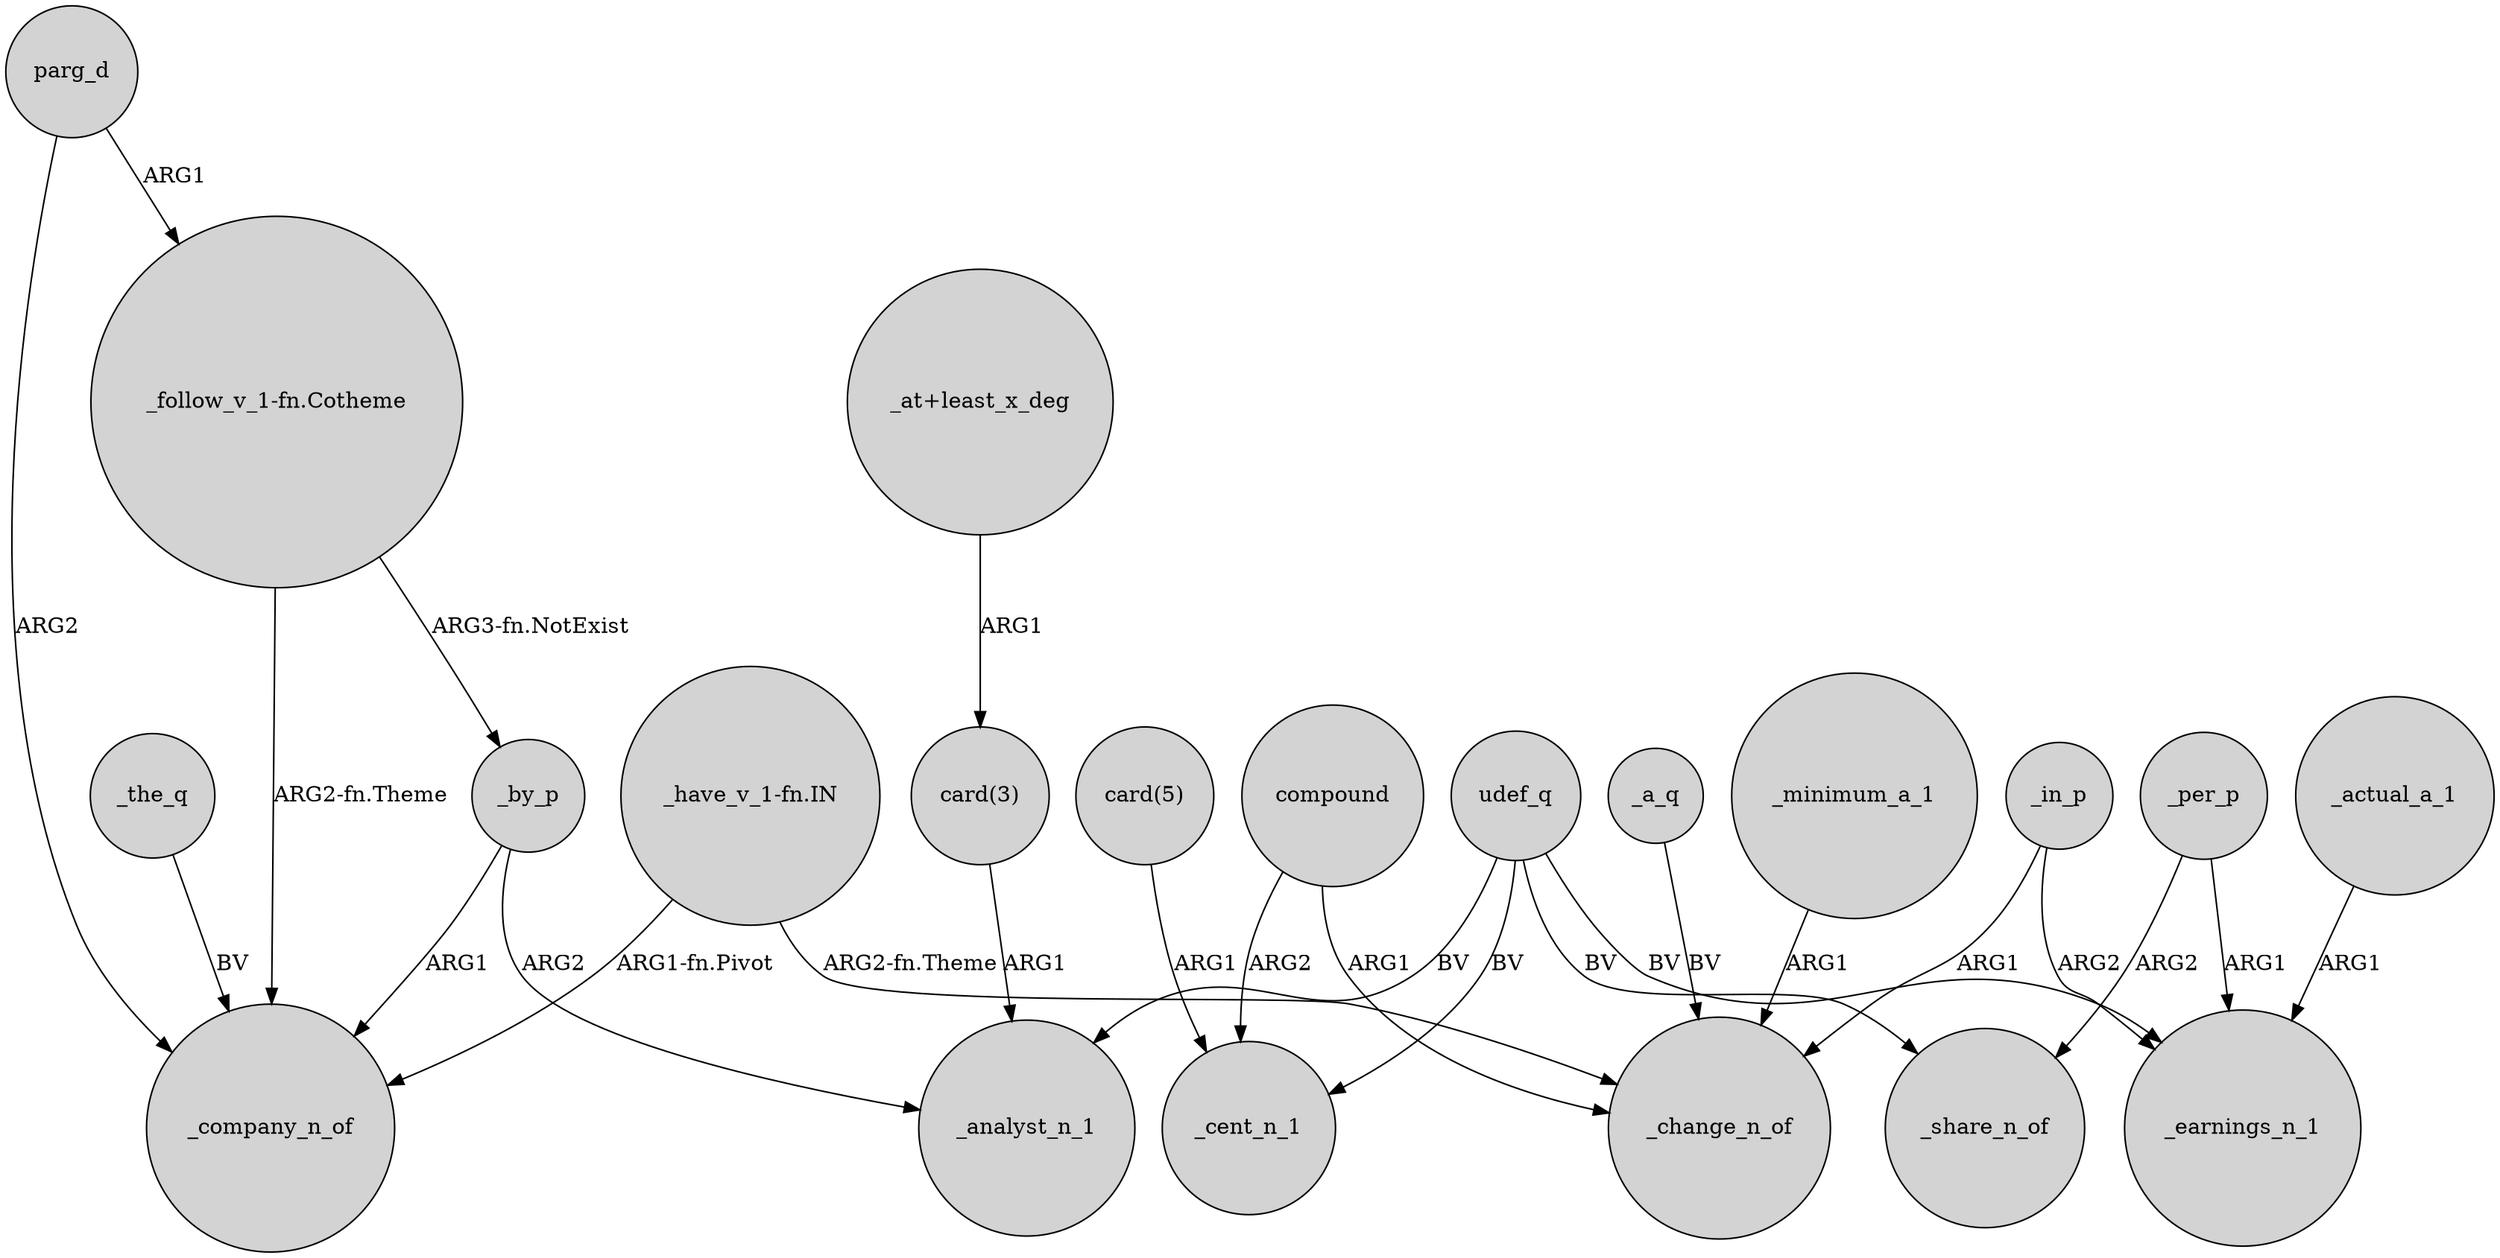 digraph {
	node [shape=circle style=filled]
	"_follow_v_1-fn.Cotheme" -> _company_n_of [label="ARG2-fn.Theme"]
	"card(5)" -> _cent_n_1 [label=ARG1]
	_per_p -> _share_n_of [label=ARG2]
	_by_p -> _analyst_n_1 [label=ARG2]
	"_at+least_x_deg" -> "card(3)" [label=ARG1]
	udef_q -> _earnings_n_1 [label=BV]
	_per_p -> _earnings_n_1 [label=ARG1]
	_the_q -> _company_n_of [label=BV]
	udef_q -> _cent_n_1 [label=BV]
	_in_p -> _change_n_of [label=ARG1]
	_actual_a_1 -> _earnings_n_1 [label=ARG1]
	"_follow_v_1-fn.Cotheme" -> _by_p [label="ARG3-fn.NotExist"]
	compound -> _change_n_of [label=ARG1]
	parg_d -> _company_n_of [label=ARG2]
	udef_q -> _share_n_of [label=BV]
	"_have_v_1-fn.IN" -> _change_n_of [label="ARG2-fn.Theme"]
	"card(3)" -> _analyst_n_1 [label=ARG1]
	_minimum_a_1 -> _change_n_of [label=ARG1]
	_by_p -> _company_n_of [label=ARG1]
	compound -> _cent_n_1 [label=ARG2]
	"_have_v_1-fn.IN" -> _company_n_of [label="ARG1-fn.Pivot"]
	_a_q -> _change_n_of [label=BV]
	udef_q -> _analyst_n_1 [label=BV]
	parg_d -> "_follow_v_1-fn.Cotheme" [label=ARG1]
	_in_p -> _earnings_n_1 [label=ARG2]
}
